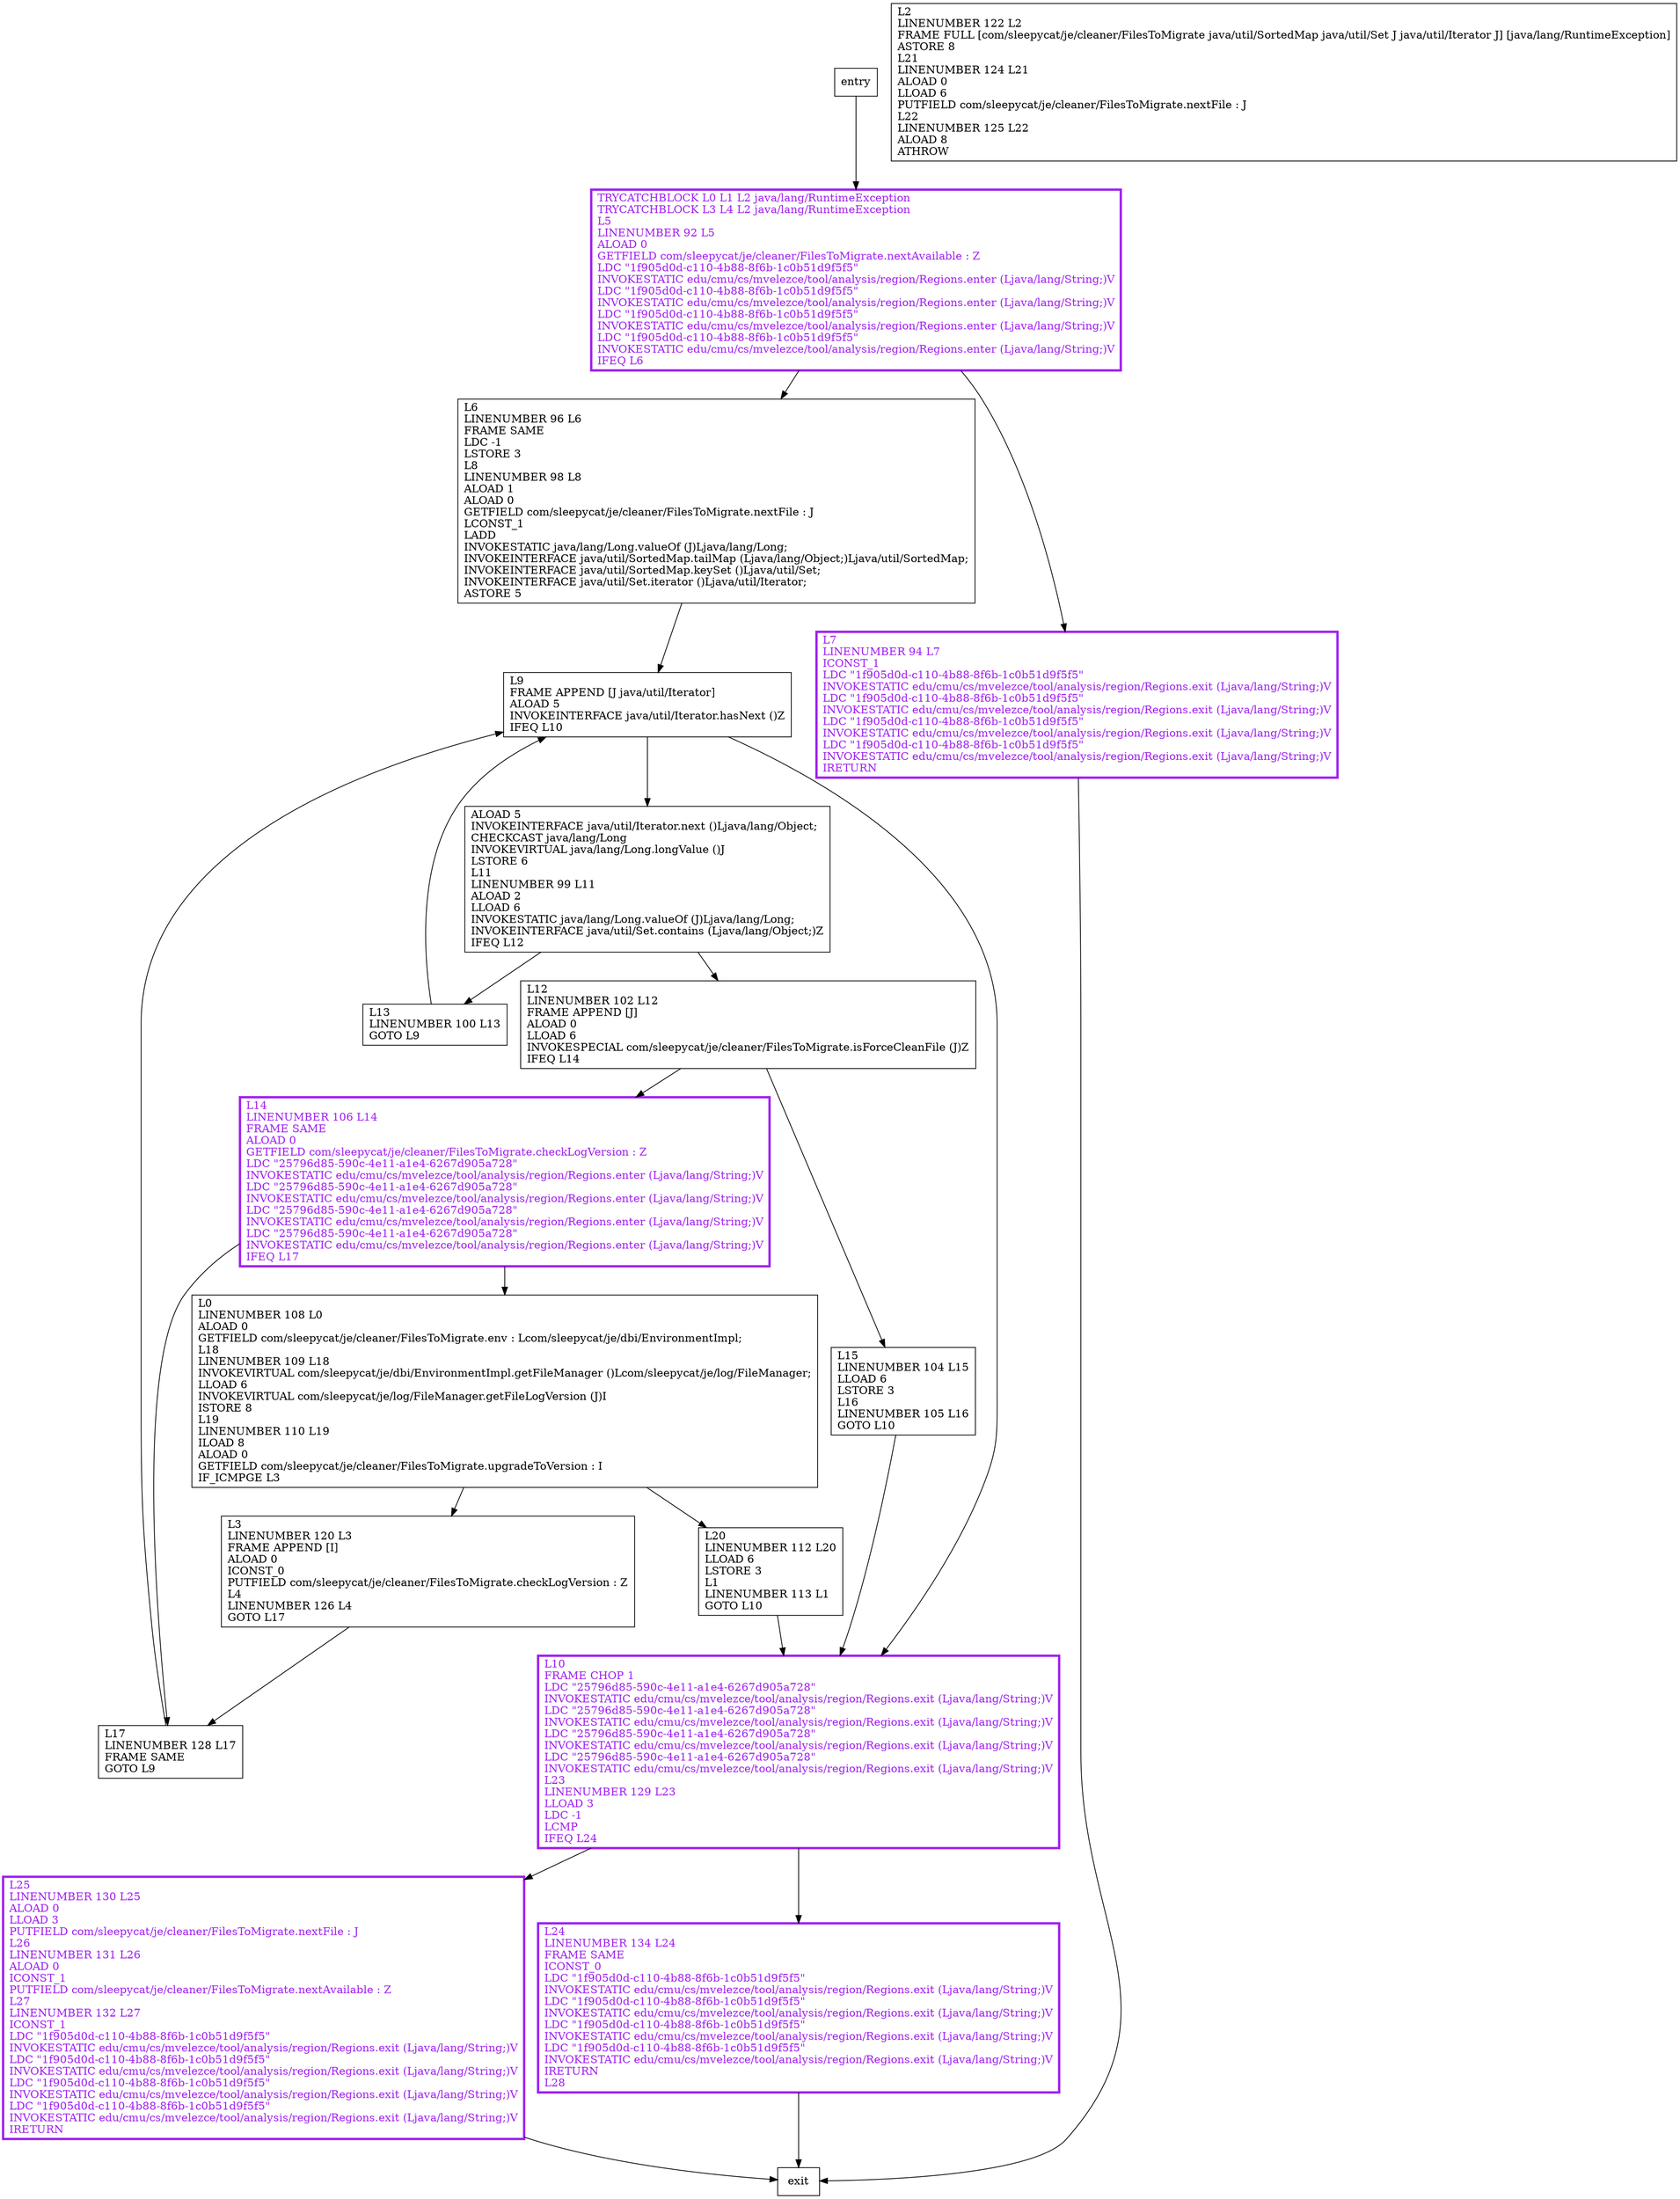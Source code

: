 digraph hasNext {
node [shape=record];
142261320 [label="L6\lLINENUMBER 96 L6\lFRAME SAME\lLDC -1\lLSTORE 3\lL8\lLINENUMBER 98 L8\lALOAD 1\lALOAD 0\lGETFIELD com/sleepycat/je/cleaner/FilesToMigrate.nextFile : J\lLCONST_1\lLADD\lINVOKESTATIC java/lang/Long.valueOf (J)Ljava/lang/Long;\lINVOKEINTERFACE java/util/SortedMap.tailMap (Ljava/lang/Object;)Ljava/util/SortedMap;\lINVOKEINTERFACE java/util/SortedMap.keySet ()Ljava/util/Set;\lINVOKEINTERFACE java/util/Set.iterator ()Ljava/util/Iterator;\lASTORE 5\l"];
703644914 [label="ALOAD 5\lINVOKEINTERFACE java/util/Iterator.next ()Ljava/lang/Object;\lCHECKCAST java/lang/Long\lINVOKEVIRTUAL java/lang/Long.longValue ()J\lLSTORE 6\lL11\lLINENUMBER 99 L11\lALOAD 2\lLLOAD 6\lINVOKESTATIC java/lang/Long.valueOf (J)Ljava/lang/Long;\lINVOKEINTERFACE java/util/Set.contains (Ljava/lang/Object;)Z\lIFEQ L12\l"];
319061373 [label="L15\lLINENUMBER 104 L15\lLLOAD 6\lLSTORE 3\lL16\lLINENUMBER 105 L16\lGOTO L10\l"];
1706790953 [label="L0\lLINENUMBER 108 L0\lALOAD 0\lGETFIELD com/sleepycat/je/cleaner/FilesToMigrate.env : Lcom/sleepycat/je/dbi/EnvironmentImpl;\lL18\lLINENUMBER 109 L18\lINVOKEVIRTUAL com/sleepycat/je/dbi/EnvironmentImpl.getFileManager ()Lcom/sleepycat/je/log/FileManager;\lLLOAD 6\lINVOKEVIRTUAL com/sleepycat/je/log/FileManager.getFileLogVersion (J)I\lISTORE 8\lL19\lLINENUMBER 110 L19\lILOAD 8\lALOAD 0\lGETFIELD com/sleepycat/je/cleaner/FilesToMigrate.upgradeToVersion : I\lIF_ICMPGE L3\l"];
1893987183 [label="L20\lLINENUMBER 112 L20\lLLOAD 6\lLSTORE 3\lL1\lLINENUMBER 113 L1\lGOTO L10\l"];
602161799 [label="L24\lLINENUMBER 134 L24\lFRAME SAME\lICONST_0\lLDC \"1f905d0d-c110-4b88-8f6b-1c0b51d9f5f5\"\lINVOKESTATIC edu/cmu/cs/mvelezce/tool/analysis/region/Regions.exit (Ljava/lang/String;)V\lLDC \"1f905d0d-c110-4b88-8f6b-1c0b51d9f5f5\"\lINVOKESTATIC edu/cmu/cs/mvelezce/tool/analysis/region/Regions.exit (Ljava/lang/String;)V\lLDC \"1f905d0d-c110-4b88-8f6b-1c0b51d9f5f5\"\lINVOKESTATIC edu/cmu/cs/mvelezce/tool/analysis/region/Regions.exit (Ljava/lang/String;)V\lLDC \"1f905d0d-c110-4b88-8f6b-1c0b51d9f5f5\"\lINVOKESTATIC edu/cmu/cs/mvelezce/tool/analysis/region/Regions.exit (Ljava/lang/String;)V\lIRETURN\lL28\l"];
685219002 [label="L9\lFRAME APPEND [J java/util/Iterator]\lALOAD 5\lINVOKEINTERFACE java/util/Iterator.hasNext ()Z\lIFEQ L10\l"];
1014824123 [label="L14\lLINENUMBER 106 L14\lFRAME SAME\lALOAD 0\lGETFIELD com/sleepycat/je/cleaner/FilesToMigrate.checkLogVersion : Z\lLDC \"25796d85-590c-4e11-a1e4-6267d905a728\"\lINVOKESTATIC edu/cmu/cs/mvelezce/tool/analysis/region/Regions.enter (Ljava/lang/String;)V\lLDC \"25796d85-590c-4e11-a1e4-6267d905a728\"\lINVOKESTATIC edu/cmu/cs/mvelezce/tool/analysis/region/Regions.enter (Ljava/lang/String;)V\lLDC \"25796d85-590c-4e11-a1e4-6267d905a728\"\lINVOKESTATIC edu/cmu/cs/mvelezce/tool/analysis/region/Regions.enter (Ljava/lang/String;)V\lLDC \"25796d85-590c-4e11-a1e4-6267d905a728\"\lINVOKESTATIC edu/cmu/cs/mvelezce/tool/analysis/region/Regions.enter (Ljava/lang/String;)V\lIFEQ L17\l"];
2015455415 [label="L10\lFRAME CHOP 1\lLDC \"25796d85-590c-4e11-a1e4-6267d905a728\"\lINVOKESTATIC edu/cmu/cs/mvelezce/tool/analysis/region/Regions.exit (Ljava/lang/String;)V\lLDC \"25796d85-590c-4e11-a1e4-6267d905a728\"\lINVOKESTATIC edu/cmu/cs/mvelezce/tool/analysis/region/Regions.exit (Ljava/lang/String;)V\lLDC \"25796d85-590c-4e11-a1e4-6267d905a728\"\lINVOKESTATIC edu/cmu/cs/mvelezce/tool/analysis/region/Regions.exit (Ljava/lang/String;)V\lLDC \"25796d85-590c-4e11-a1e4-6267d905a728\"\lINVOKESTATIC edu/cmu/cs/mvelezce/tool/analysis/region/Regions.exit (Ljava/lang/String;)V\lL23\lLINENUMBER 129 L23\lLLOAD 3\lLDC -1\lLCMP\lIFEQ L24\l"];
673129458 [label="L7\lLINENUMBER 94 L7\lICONST_1\lLDC \"1f905d0d-c110-4b88-8f6b-1c0b51d9f5f5\"\lINVOKESTATIC edu/cmu/cs/mvelezce/tool/analysis/region/Regions.exit (Ljava/lang/String;)V\lLDC \"1f905d0d-c110-4b88-8f6b-1c0b51d9f5f5\"\lINVOKESTATIC edu/cmu/cs/mvelezce/tool/analysis/region/Regions.exit (Ljava/lang/String;)V\lLDC \"1f905d0d-c110-4b88-8f6b-1c0b51d9f5f5\"\lINVOKESTATIC edu/cmu/cs/mvelezce/tool/analysis/region/Regions.exit (Ljava/lang/String;)V\lLDC \"1f905d0d-c110-4b88-8f6b-1c0b51d9f5f5\"\lINVOKESTATIC edu/cmu/cs/mvelezce/tool/analysis/region/Regions.exit (Ljava/lang/String;)V\lIRETURN\l"];
469643779 [label="L17\lLINENUMBER 128 L17\lFRAME SAME\lGOTO L9\l"];
1949672824 [label="L12\lLINENUMBER 102 L12\lFRAME APPEND [J]\lALOAD 0\lLLOAD 6\lINVOKESPECIAL com/sleepycat/je/cleaner/FilesToMigrate.isForceCleanFile (J)Z\lIFEQ L14\l"];
379115456 [label="TRYCATCHBLOCK L0 L1 L2 java/lang/RuntimeException\lTRYCATCHBLOCK L3 L4 L2 java/lang/RuntimeException\lL5\lLINENUMBER 92 L5\lALOAD 0\lGETFIELD com/sleepycat/je/cleaner/FilesToMigrate.nextAvailable : Z\lLDC \"1f905d0d-c110-4b88-8f6b-1c0b51d9f5f5\"\lINVOKESTATIC edu/cmu/cs/mvelezce/tool/analysis/region/Regions.enter (Ljava/lang/String;)V\lLDC \"1f905d0d-c110-4b88-8f6b-1c0b51d9f5f5\"\lINVOKESTATIC edu/cmu/cs/mvelezce/tool/analysis/region/Regions.enter (Ljava/lang/String;)V\lLDC \"1f905d0d-c110-4b88-8f6b-1c0b51d9f5f5\"\lINVOKESTATIC edu/cmu/cs/mvelezce/tool/analysis/region/Regions.enter (Ljava/lang/String;)V\lLDC \"1f905d0d-c110-4b88-8f6b-1c0b51d9f5f5\"\lINVOKESTATIC edu/cmu/cs/mvelezce/tool/analysis/region/Regions.enter (Ljava/lang/String;)V\lIFEQ L6\l"];
1620301064 [label="L13\lLINENUMBER 100 L13\lGOTO L9\l"];
723602324 [label="L3\lLINENUMBER 120 L3\lFRAME APPEND [I]\lALOAD 0\lICONST_0\lPUTFIELD com/sleepycat/je/cleaner/FilesToMigrate.checkLogVersion : Z\lL4\lLINENUMBER 126 L4\lGOTO L17\l"];
45666436 [label="L25\lLINENUMBER 130 L25\lALOAD 0\lLLOAD 3\lPUTFIELD com/sleepycat/je/cleaner/FilesToMigrate.nextFile : J\lL26\lLINENUMBER 131 L26\lALOAD 0\lICONST_1\lPUTFIELD com/sleepycat/je/cleaner/FilesToMigrate.nextAvailable : Z\lL27\lLINENUMBER 132 L27\lICONST_1\lLDC \"1f905d0d-c110-4b88-8f6b-1c0b51d9f5f5\"\lINVOKESTATIC edu/cmu/cs/mvelezce/tool/analysis/region/Regions.exit (Ljava/lang/String;)V\lLDC \"1f905d0d-c110-4b88-8f6b-1c0b51d9f5f5\"\lINVOKESTATIC edu/cmu/cs/mvelezce/tool/analysis/region/Regions.exit (Ljava/lang/String;)V\lLDC \"1f905d0d-c110-4b88-8f6b-1c0b51d9f5f5\"\lINVOKESTATIC edu/cmu/cs/mvelezce/tool/analysis/region/Regions.exit (Ljava/lang/String;)V\lLDC \"1f905d0d-c110-4b88-8f6b-1c0b51d9f5f5\"\lINVOKESTATIC edu/cmu/cs/mvelezce/tool/analysis/region/Regions.exit (Ljava/lang/String;)V\lIRETURN\l"];
1231036290 [label="L2\lLINENUMBER 122 L2\lFRAME FULL [com/sleepycat/je/cleaner/FilesToMigrate java/util/SortedMap java/util/Set J java/util/Iterator J] [java/lang/RuntimeException]\lASTORE 8\lL21\lLINENUMBER 124 L21\lALOAD 0\lLLOAD 6\lPUTFIELD com/sleepycat/je/cleaner/FilesToMigrate.nextFile : J\lL22\lLINENUMBER 125 L22\lALOAD 8\lATHROW\l"];
entry;
exit;
142261320 -> 685219002;
703644914 -> 1949672824;
703644914 -> 1620301064;
319061373 -> 2015455415;
1706790953 -> 723602324;
1706790953 -> 1893987183;
1893987183 -> 2015455415;
602161799 -> exit;
entry -> 379115456;
685219002 -> 703644914;
685219002 -> 2015455415;
1014824123 -> 469643779;
1014824123 -> 1706790953;
2015455415 -> 45666436;
2015455415 -> 602161799;
673129458 -> exit;
469643779 -> 685219002;
1949672824 -> 1014824123;
1949672824 -> 319061373;
379115456 -> 142261320;
379115456 -> 673129458;
1620301064 -> 685219002;
723602324 -> 469643779;
45666436 -> exit;
1014824123[fontcolor="purple", penwidth=3, color="purple"];
2015455415[fontcolor="purple", penwidth=3, color="purple"];
673129458[fontcolor="purple", penwidth=3, color="purple"];
379115456[fontcolor="purple", penwidth=3, color="purple"];
45666436[fontcolor="purple", penwidth=3, color="purple"];
602161799[fontcolor="purple", penwidth=3, color="purple"];
}
